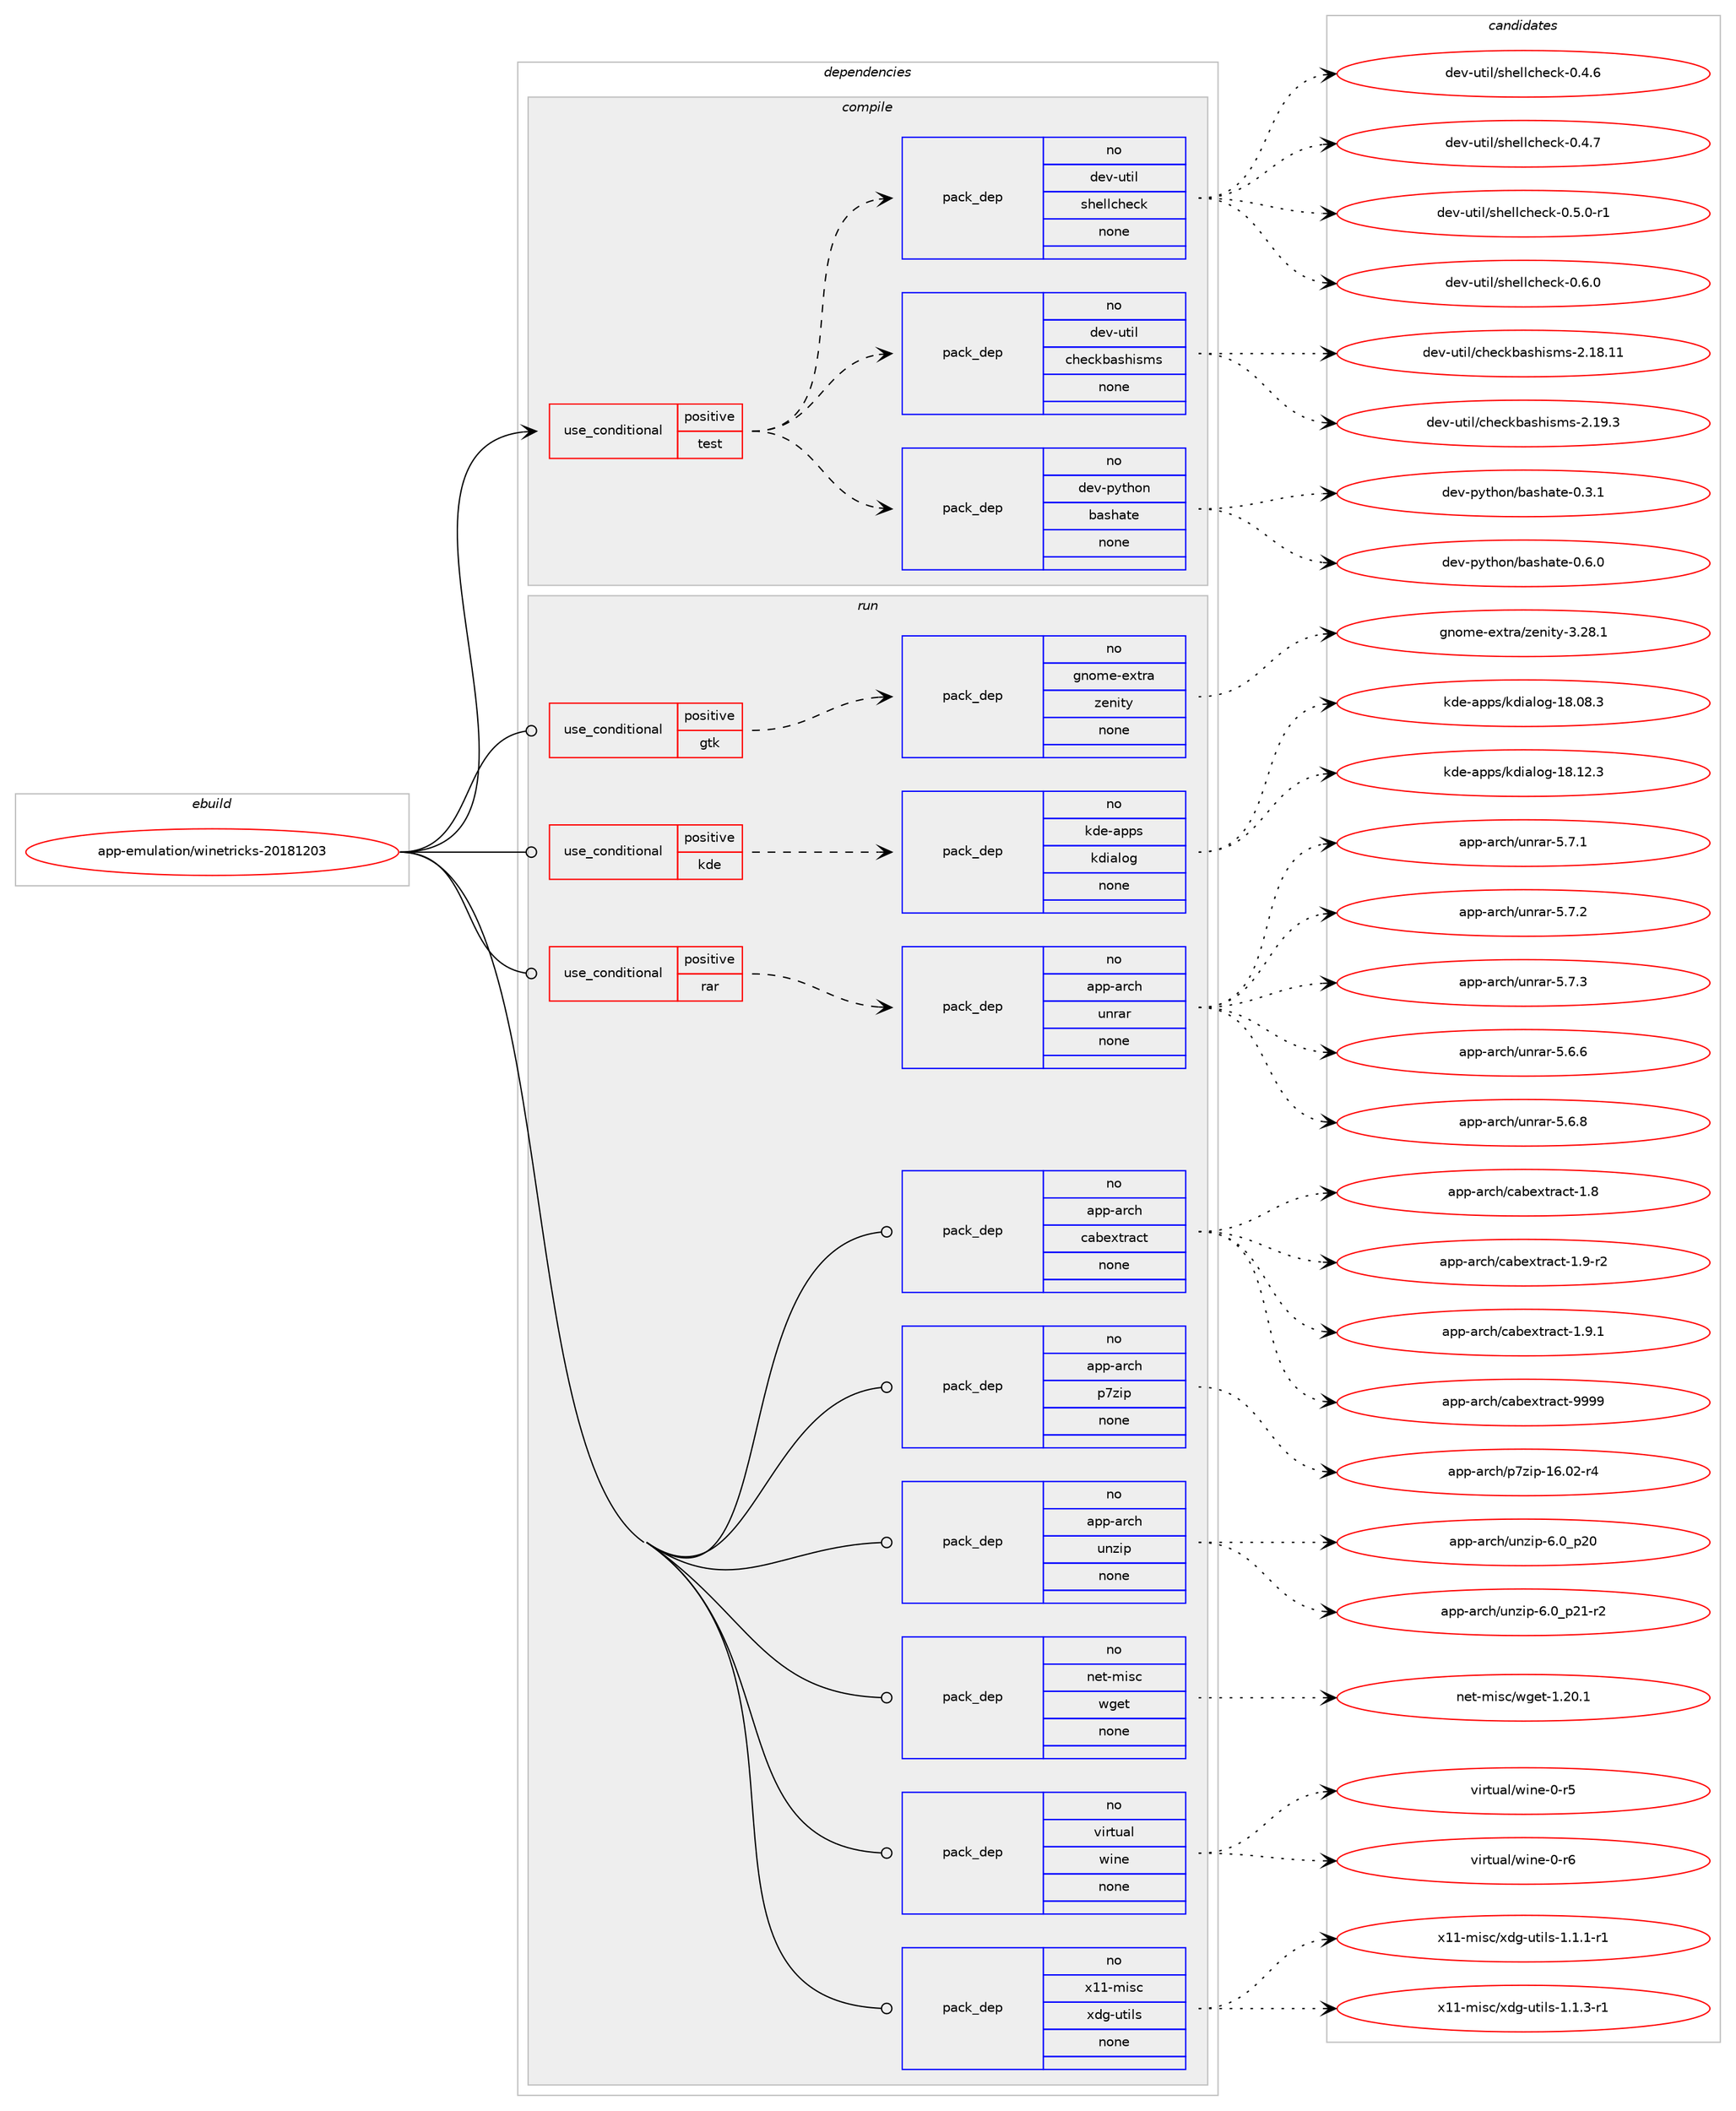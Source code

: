 digraph prolog {

# *************
# Graph options
# *************

newrank=true;
concentrate=true;
compound=true;
graph [rankdir=LR,fontname=Helvetica,fontsize=10,ranksep=1.5];#, ranksep=2.5, nodesep=0.2];
edge  [arrowhead=vee];
node  [fontname=Helvetica,fontsize=10];

# **********
# The ebuild
# **********

subgraph cluster_leftcol {
color=gray;
rank=same;
label=<<i>ebuild</i>>;
id [label="app-emulation/winetricks-20181203", color=red, width=4, href="../app-emulation/winetricks-20181203.svg"];
}

# ****************
# The dependencies
# ****************

subgraph cluster_midcol {
color=gray;
label=<<i>dependencies</i>>;
subgraph cluster_compile {
fillcolor="#eeeeee";
style=filled;
label=<<i>compile</i>>;
subgraph cond352204 {
dependency1293172 [label=<<TABLE BORDER="0" CELLBORDER="1" CELLSPACING="0" CELLPADDING="4"><TR><TD ROWSPAN="3" CELLPADDING="10">use_conditional</TD></TR><TR><TD>positive</TD></TR><TR><TD>test</TD></TR></TABLE>>, shape=none, color=red];
subgraph pack920895 {
dependency1293173 [label=<<TABLE BORDER="0" CELLBORDER="1" CELLSPACING="0" CELLPADDING="4" WIDTH="220"><TR><TD ROWSPAN="6" CELLPADDING="30">pack_dep</TD></TR><TR><TD WIDTH="110">no</TD></TR><TR><TD>dev-python</TD></TR><TR><TD>bashate</TD></TR><TR><TD>none</TD></TR><TR><TD></TD></TR></TABLE>>, shape=none, color=blue];
}
dependency1293172:e -> dependency1293173:w [weight=20,style="dashed",arrowhead="vee"];
subgraph pack920896 {
dependency1293174 [label=<<TABLE BORDER="0" CELLBORDER="1" CELLSPACING="0" CELLPADDING="4" WIDTH="220"><TR><TD ROWSPAN="6" CELLPADDING="30">pack_dep</TD></TR><TR><TD WIDTH="110">no</TD></TR><TR><TD>dev-util</TD></TR><TR><TD>checkbashisms</TD></TR><TR><TD>none</TD></TR><TR><TD></TD></TR></TABLE>>, shape=none, color=blue];
}
dependency1293172:e -> dependency1293174:w [weight=20,style="dashed",arrowhead="vee"];
subgraph pack920897 {
dependency1293175 [label=<<TABLE BORDER="0" CELLBORDER="1" CELLSPACING="0" CELLPADDING="4" WIDTH="220"><TR><TD ROWSPAN="6" CELLPADDING="30">pack_dep</TD></TR><TR><TD WIDTH="110">no</TD></TR><TR><TD>dev-util</TD></TR><TR><TD>shellcheck</TD></TR><TR><TD>none</TD></TR><TR><TD></TD></TR></TABLE>>, shape=none, color=blue];
}
dependency1293172:e -> dependency1293175:w [weight=20,style="dashed",arrowhead="vee"];
}
id:e -> dependency1293172:w [weight=20,style="solid",arrowhead="vee"];
}
subgraph cluster_compileandrun {
fillcolor="#eeeeee";
style=filled;
label=<<i>compile and run</i>>;
}
subgraph cluster_run {
fillcolor="#eeeeee";
style=filled;
label=<<i>run</i>>;
subgraph cond352205 {
dependency1293176 [label=<<TABLE BORDER="0" CELLBORDER="1" CELLSPACING="0" CELLPADDING="4"><TR><TD ROWSPAN="3" CELLPADDING="10">use_conditional</TD></TR><TR><TD>positive</TD></TR><TR><TD>gtk</TD></TR></TABLE>>, shape=none, color=red];
subgraph pack920898 {
dependency1293177 [label=<<TABLE BORDER="0" CELLBORDER="1" CELLSPACING="0" CELLPADDING="4" WIDTH="220"><TR><TD ROWSPAN="6" CELLPADDING="30">pack_dep</TD></TR><TR><TD WIDTH="110">no</TD></TR><TR><TD>gnome-extra</TD></TR><TR><TD>zenity</TD></TR><TR><TD>none</TD></TR><TR><TD></TD></TR></TABLE>>, shape=none, color=blue];
}
dependency1293176:e -> dependency1293177:w [weight=20,style="dashed",arrowhead="vee"];
}
id:e -> dependency1293176:w [weight=20,style="solid",arrowhead="odot"];
subgraph cond352206 {
dependency1293178 [label=<<TABLE BORDER="0" CELLBORDER="1" CELLSPACING="0" CELLPADDING="4"><TR><TD ROWSPAN="3" CELLPADDING="10">use_conditional</TD></TR><TR><TD>positive</TD></TR><TR><TD>kde</TD></TR></TABLE>>, shape=none, color=red];
subgraph pack920899 {
dependency1293179 [label=<<TABLE BORDER="0" CELLBORDER="1" CELLSPACING="0" CELLPADDING="4" WIDTH="220"><TR><TD ROWSPAN="6" CELLPADDING="30">pack_dep</TD></TR><TR><TD WIDTH="110">no</TD></TR><TR><TD>kde-apps</TD></TR><TR><TD>kdialog</TD></TR><TR><TD>none</TD></TR><TR><TD></TD></TR></TABLE>>, shape=none, color=blue];
}
dependency1293178:e -> dependency1293179:w [weight=20,style="dashed",arrowhead="vee"];
}
id:e -> dependency1293178:w [weight=20,style="solid",arrowhead="odot"];
subgraph cond352207 {
dependency1293180 [label=<<TABLE BORDER="0" CELLBORDER="1" CELLSPACING="0" CELLPADDING="4"><TR><TD ROWSPAN="3" CELLPADDING="10">use_conditional</TD></TR><TR><TD>positive</TD></TR><TR><TD>rar</TD></TR></TABLE>>, shape=none, color=red];
subgraph pack920900 {
dependency1293181 [label=<<TABLE BORDER="0" CELLBORDER="1" CELLSPACING="0" CELLPADDING="4" WIDTH="220"><TR><TD ROWSPAN="6" CELLPADDING="30">pack_dep</TD></TR><TR><TD WIDTH="110">no</TD></TR><TR><TD>app-arch</TD></TR><TR><TD>unrar</TD></TR><TR><TD>none</TD></TR><TR><TD></TD></TR></TABLE>>, shape=none, color=blue];
}
dependency1293180:e -> dependency1293181:w [weight=20,style="dashed",arrowhead="vee"];
}
id:e -> dependency1293180:w [weight=20,style="solid",arrowhead="odot"];
subgraph pack920901 {
dependency1293182 [label=<<TABLE BORDER="0" CELLBORDER="1" CELLSPACING="0" CELLPADDING="4" WIDTH="220"><TR><TD ROWSPAN="6" CELLPADDING="30">pack_dep</TD></TR><TR><TD WIDTH="110">no</TD></TR><TR><TD>app-arch</TD></TR><TR><TD>cabextract</TD></TR><TR><TD>none</TD></TR><TR><TD></TD></TR></TABLE>>, shape=none, color=blue];
}
id:e -> dependency1293182:w [weight=20,style="solid",arrowhead="odot"];
subgraph pack920902 {
dependency1293183 [label=<<TABLE BORDER="0" CELLBORDER="1" CELLSPACING="0" CELLPADDING="4" WIDTH="220"><TR><TD ROWSPAN="6" CELLPADDING="30">pack_dep</TD></TR><TR><TD WIDTH="110">no</TD></TR><TR><TD>app-arch</TD></TR><TR><TD>p7zip</TD></TR><TR><TD>none</TD></TR><TR><TD></TD></TR></TABLE>>, shape=none, color=blue];
}
id:e -> dependency1293183:w [weight=20,style="solid",arrowhead="odot"];
subgraph pack920903 {
dependency1293184 [label=<<TABLE BORDER="0" CELLBORDER="1" CELLSPACING="0" CELLPADDING="4" WIDTH="220"><TR><TD ROWSPAN="6" CELLPADDING="30">pack_dep</TD></TR><TR><TD WIDTH="110">no</TD></TR><TR><TD>app-arch</TD></TR><TR><TD>unzip</TD></TR><TR><TD>none</TD></TR><TR><TD></TD></TR></TABLE>>, shape=none, color=blue];
}
id:e -> dependency1293184:w [weight=20,style="solid",arrowhead="odot"];
subgraph pack920904 {
dependency1293185 [label=<<TABLE BORDER="0" CELLBORDER="1" CELLSPACING="0" CELLPADDING="4" WIDTH="220"><TR><TD ROWSPAN="6" CELLPADDING="30">pack_dep</TD></TR><TR><TD WIDTH="110">no</TD></TR><TR><TD>net-misc</TD></TR><TR><TD>wget</TD></TR><TR><TD>none</TD></TR><TR><TD></TD></TR></TABLE>>, shape=none, color=blue];
}
id:e -> dependency1293185:w [weight=20,style="solid",arrowhead="odot"];
subgraph pack920905 {
dependency1293186 [label=<<TABLE BORDER="0" CELLBORDER="1" CELLSPACING="0" CELLPADDING="4" WIDTH="220"><TR><TD ROWSPAN="6" CELLPADDING="30">pack_dep</TD></TR><TR><TD WIDTH="110">no</TD></TR><TR><TD>virtual</TD></TR><TR><TD>wine</TD></TR><TR><TD>none</TD></TR><TR><TD></TD></TR></TABLE>>, shape=none, color=blue];
}
id:e -> dependency1293186:w [weight=20,style="solid",arrowhead="odot"];
subgraph pack920906 {
dependency1293187 [label=<<TABLE BORDER="0" CELLBORDER="1" CELLSPACING="0" CELLPADDING="4" WIDTH="220"><TR><TD ROWSPAN="6" CELLPADDING="30">pack_dep</TD></TR><TR><TD WIDTH="110">no</TD></TR><TR><TD>x11-misc</TD></TR><TR><TD>xdg-utils</TD></TR><TR><TD>none</TD></TR><TR><TD></TD></TR></TABLE>>, shape=none, color=blue];
}
id:e -> dependency1293187:w [weight=20,style="solid",arrowhead="odot"];
}
}

# **************
# The candidates
# **************

subgraph cluster_choices {
rank=same;
color=gray;
label=<<i>candidates</i>>;

subgraph choice920895 {
color=black;
nodesep=1;
choice1001011184511212111610411111047989711510497116101454846514649 [label="dev-python/bashate-0.3.1", color=red, width=4,href="../dev-python/bashate-0.3.1.svg"];
choice1001011184511212111610411111047989711510497116101454846544648 [label="dev-python/bashate-0.6.0", color=red, width=4,href="../dev-python/bashate-0.6.0.svg"];
dependency1293173:e -> choice1001011184511212111610411111047989711510497116101454846514649:w [style=dotted,weight="100"];
dependency1293173:e -> choice1001011184511212111610411111047989711510497116101454846544648:w [style=dotted,weight="100"];
}
subgraph choice920896 {
color=black;
nodesep=1;
choice1001011184511711610510847991041019910798971151041051151091154550464956464949 [label="dev-util/checkbashisms-2.18.11", color=red, width=4,href="../dev-util/checkbashisms-2.18.11.svg"];
choice10010111845117116105108479910410199107989711510410511510911545504649574651 [label="dev-util/checkbashisms-2.19.3", color=red, width=4,href="../dev-util/checkbashisms-2.19.3.svg"];
dependency1293174:e -> choice1001011184511711610510847991041019910798971151041051151091154550464956464949:w [style=dotted,weight="100"];
dependency1293174:e -> choice10010111845117116105108479910410199107989711510410511510911545504649574651:w [style=dotted,weight="100"];
}
subgraph choice920897 {
color=black;
nodesep=1;
choice10010111845117116105108471151041011081089910410199107454846524654 [label="dev-util/shellcheck-0.4.6", color=red, width=4,href="../dev-util/shellcheck-0.4.6.svg"];
choice10010111845117116105108471151041011081089910410199107454846524655 [label="dev-util/shellcheck-0.4.7", color=red, width=4,href="../dev-util/shellcheck-0.4.7.svg"];
choice100101118451171161051084711510410110810899104101991074548465346484511449 [label="dev-util/shellcheck-0.5.0-r1", color=red, width=4,href="../dev-util/shellcheck-0.5.0-r1.svg"];
choice10010111845117116105108471151041011081089910410199107454846544648 [label="dev-util/shellcheck-0.6.0", color=red, width=4,href="../dev-util/shellcheck-0.6.0.svg"];
dependency1293175:e -> choice10010111845117116105108471151041011081089910410199107454846524654:w [style=dotted,weight="100"];
dependency1293175:e -> choice10010111845117116105108471151041011081089910410199107454846524655:w [style=dotted,weight="100"];
dependency1293175:e -> choice100101118451171161051084711510410110810899104101991074548465346484511449:w [style=dotted,weight="100"];
dependency1293175:e -> choice10010111845117116105108471151041011081089910410199107454846544648:w [style=dotted,weight="100"];
}
subgraph choice920898 {
color=black;
nodesep=1;
choice10311011110910145101120116114974712210111010511612145514650564649 [label="gnome-extra/zenity-3.28.1", color=red, width=4,href="../gnome-extra/zenity-3.28.1.svg"];
dependency1293177:e -> choice10311011110910145101120116114974712210111010511612145514650564649:w [style=dotted,weight="100"];
}
subgraph choice920899 {
color=black;
nodesep=1;
choice107100101459711211211547107100105971081111034549564648564651 [label="kde-apps/kdialog-18.08.3", color=red, width=4,href="../kde-apps/kdialog-18.08.3.svg"];
choice107100101459711211211547107100105971081111034549564649504651 [label="kde-apps/kdialog-18.12.3", color=red, width=4,href="../kde-apps/kdialog-18.12.3.svg"];
dependency1293179:e -> choice107100101459711211211547107100105971081111034549564648564651:w [style=dotted,weight="100"];
dependency1293179:e -> choice107100101459711211211547107100105971081111034549564649504651:w [style=dotted,weight="100"];
}
subgraph choice920900 {
color=black;
nodesep=1;
choice971121124597114991044711711011497114455346544654 [label="app-arch/unrar-5.6.6", color=red, width=4,href="../app-arch/unrar-5.6.6.svg"];
choice971121124597114991044711711011497114455346544656 [label="app-arch/unrar-5.6.8", color=red, width=4,href="../app-arch/unrar-5.6.8.svg"];
choice971121124597114991044711711011497114455346554649 [label="app-arch/unrar-5.7.1", color=red, width=4,href="../app-arch/unrar-5.7.1.svg"];
choice971121124597114991044711711011497114455346554650 [label="app-arch/unrar-5.7.2", color=red, width=4,href="../app-arch/unrar-5.7.2.svg"];
choice971121124597114991044711711011497114455346554651 [label="app-arch/unrar-5.7.3", color=red, width=4,href="../app-arch/unrar-5.7.3.svg"];
dependency1293181:e -> choice971121124597114991044711711011497114455346544654:w [style=dotted,weight="100"];
dependency1293181:e -> choice971121124597114991044711711011497114455346544656:w [style=dotted,weight="100"];
dependency1293181:e -> choice971121124597114991044711711011497114455346554649:w [style=dotted,weight="100"];
dependency1293181:e -> choice971121124597114991044711711011497114455346554650:w [style=dotted,weight="100"];
dependency1293181:e -> choice971121124597114991044711711011497114455346554651:w [style=dotted,weight="100"];
}
subgraph choice920901 {
color=black;
nodesep=1;
choice9711211245971149910447999798101120116114979911645494656 [label="app-arch/cabextract-1.8", color=red, width=4,href="../app-arch/cabextract-1.8.svg"];
choice97112112459711499104479997981011201161149799116454946574511450 [label="app-arch/cabextract-1.9-r2", color=red, width=4,href="../app-arch/cabextract-1.9-r2.svg"];
choice97112112459711499104479997981011201161149799116454946574649 [label="app-arch/cabextract-1.9.1", color=red, width=4,href="../app-arch/cabextract-1.9.1.svg"];
choice971121124597114991044799979810112011611497991164557575757 [label="app-arch/cabextract-9999", color=red, width=4,href="../app-arch/cabextract-9999.svg"];
dependency1293182:e -> choice9711211245971149910447999798101120116114979911645494656:w [style=dotted,weight="100"];
dependency1293182:e -> choice97112112459711499104479997981011201161149799116454946574511450:w [style=dotted,weight="100"];
dependency1293182:e -> choice97112112459711499104479997981011201161149799116454946574649:w [style=dotted,weight="100"];
dependency1293182:e -> choice971121124597114991044799979810112011611497991164557575757:w [style=dotted,weight="100"];
}
subgraph choice920902 {
color=black;
nodesep=1;
choice9711211245971149910447112551221051124549544648504511452 [label="app-arch/p7zip-16.02-r4", color=red, width=4,href="../app-arch/p7zip-16.02-r4.svg"];
dependency1293183:e -> choice9711211245971149910447112551221051124549544648504511452:w [style=dotted,weight="100"];
}
subgraph choice920903 {
color=black;
nodesep=1;
choice971121124597114991044711711012210511245544648951125048 [label="app-arch/unzip-6.0_p20", color=red, width=4,href="../app-arch/unzip-6.0_p20.svg"];
choice9711211245971149910447117110122105112455446489511250494511450 [label="app-arch/unzip-6.0_p21-r2", color=red, width=4,href="../app-arch/unzip-6.0_p21-r2.svg"];
dependency1293184:e -> choice971121124597114991044711711012210511245544648951125048:w [style=dotted,weight="100"];
dependency1293184:e -> choice9711211245971149910447117110122105112455446489511250494511450:w [style=dotted,weight="100"];
}
subgraph choice920904 {
color=black;
nodesep=1;
choice11010111645109105115994711910310111645494650484649 [label="net-misc/wget-1.20.1", color=red, width=4,href="../net-misc/wget-1.20.1.svg"];
dependency1293185:e -> choice11010111645109105115994711910310111645494650484649:w [style=dotted,weight="100"];
}
subgraph choice920905 {
color=black;
nodesep=1;
choice118105114116117971084711910511010145484511453 [label="virtual/wine-0-r5", color=red, width=4,href="../virtual/wine-0-r5.svg"];
choice118105114116117971084711910511010145484511454 [label="virtual/wine-0-r6", color=red, width=4,href="../virtual/wine-0-r6.svg"];
dependency1293186:e -> choice118105114116117971084711910511010145484511453:w [style=dotted,weight="100"];
dependency1293186:e -> choice118105114116117971084711910511010145484511454:w [style=dotted,weight="100"];
}
subgraph choice920906 {
color=black;
nodesep=1;
choice1204949451091051159947120100103451171161051081154549464946494511449 [label="x11-misc/xdg-utils-1.1.1-r1", color=red, width=4,href="../x11-misc/xdg-utils-1.1.1-r1.svg"];
choice1204949451091051159947120100103451171161051081154549464946514511449 [label="x11-misc/xdg-utils-1.1.3-r1", color=red, width=4,href="../x11-misc/xdg-utils-1.1.3-r1.svg"];
dependency1293187:e -> choice1204949451091051159947120100103451171161051081154549464946494511449:w [style=dotted,weight="100"];
dependency1293187:e -> choice1204949451091051159947120100103451171161051081154549464946514511449:w [style=dotted,weight="100"];
}
}

}
